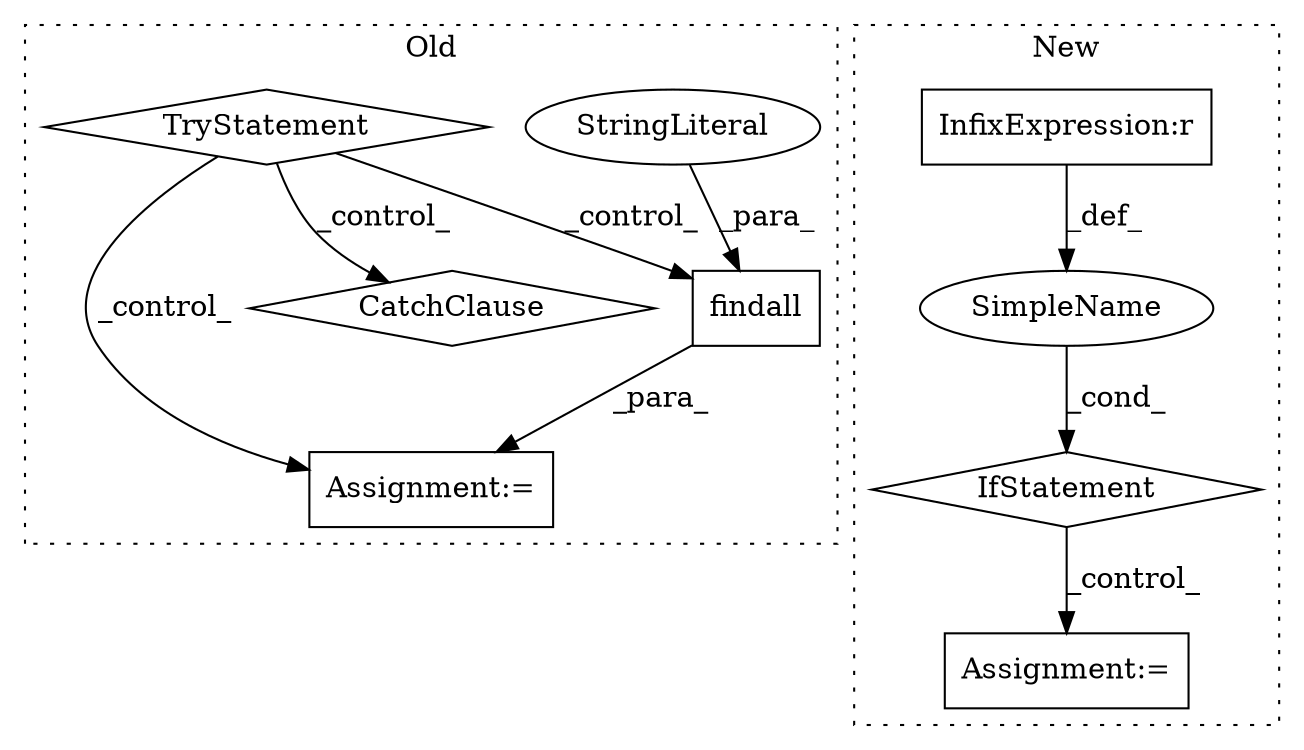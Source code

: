 digraph G {
subgraph cluster0 {
1 [label="findall" a="32" s="21617,21658" l="8,1" shape="box"];
3 [label="Assignment:=" a="7" s="21607" l="1" shape="box"];
4 [label="StringLiteral" a="45" s="21625" l="19" shape="ellipse"];
8 [label="TryStatement" a="54" s="21590" l="4" shape="diamond"];
9 [label="CatchClause" a="12" s="21672,21706" l="11,2" shape="diamond"];
label = "Old";
style="dotted";
}
subgraph cluster1 {
2 [label="IfStatement" a="25" s="20614,20629" l="4,2" shape="diamond"];
5 [label="Assignment:=" a="7" s="20682" l="1" shape="box"];
6 [label="SimpleName" a="42" s="" l="" shape="ellipse"];
7 [label="InfixExpression:r" a="27" s="20623" l="4" shape="box"];
label = "New";
style="dotted";
}
1 -> 3 [label="_para_"];
2 -> 5 [label="_control_"];
4 -> 1 [label="_para_"];
6 -> 2 [label="_cond_"];
7 -> 6 [label="_def_"];
8 -> 3 [label="_control_"];
8 -> 1 [label="_control_"];
8 -> 9 [label="_control_"];
}